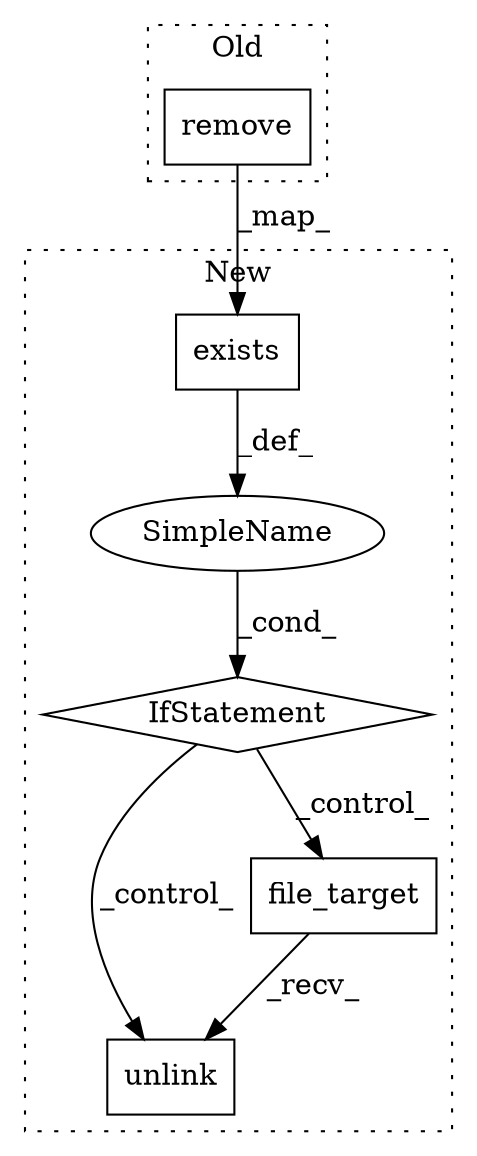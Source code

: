digraph G {
subgraph cluster0 {
1 [label="remove" a="32" s="1756" l="8" shape="box"];
label = "Old";
style="dotted";
}
subgraph cluster1 {
2 [label="exists" a="32" s="1864" l="8" shape="box"];
3 [label="IfStatement" a="25" s="1831,1872" l="4,2" shape="diamond"];
4 [label="unlink" a="32" s="1911" l="8" shape="box"];
5 [label="file_target" a="32" s="1882,1909" l="12,1" shape="box"];
6 [label="SimpleName" a="42" s="" l="" shape="ellipse"];
label = "New";
style="dotted";
}
1 -> 2 [label="_map_"];
2 -> 6 [label="_def_"];
3 -> 5 [label="_control_"];
3 -> 4 [label="_control_"];
5 -> 4 [label="_recv_"];
6 -> 3 [label="_cond_"];
}